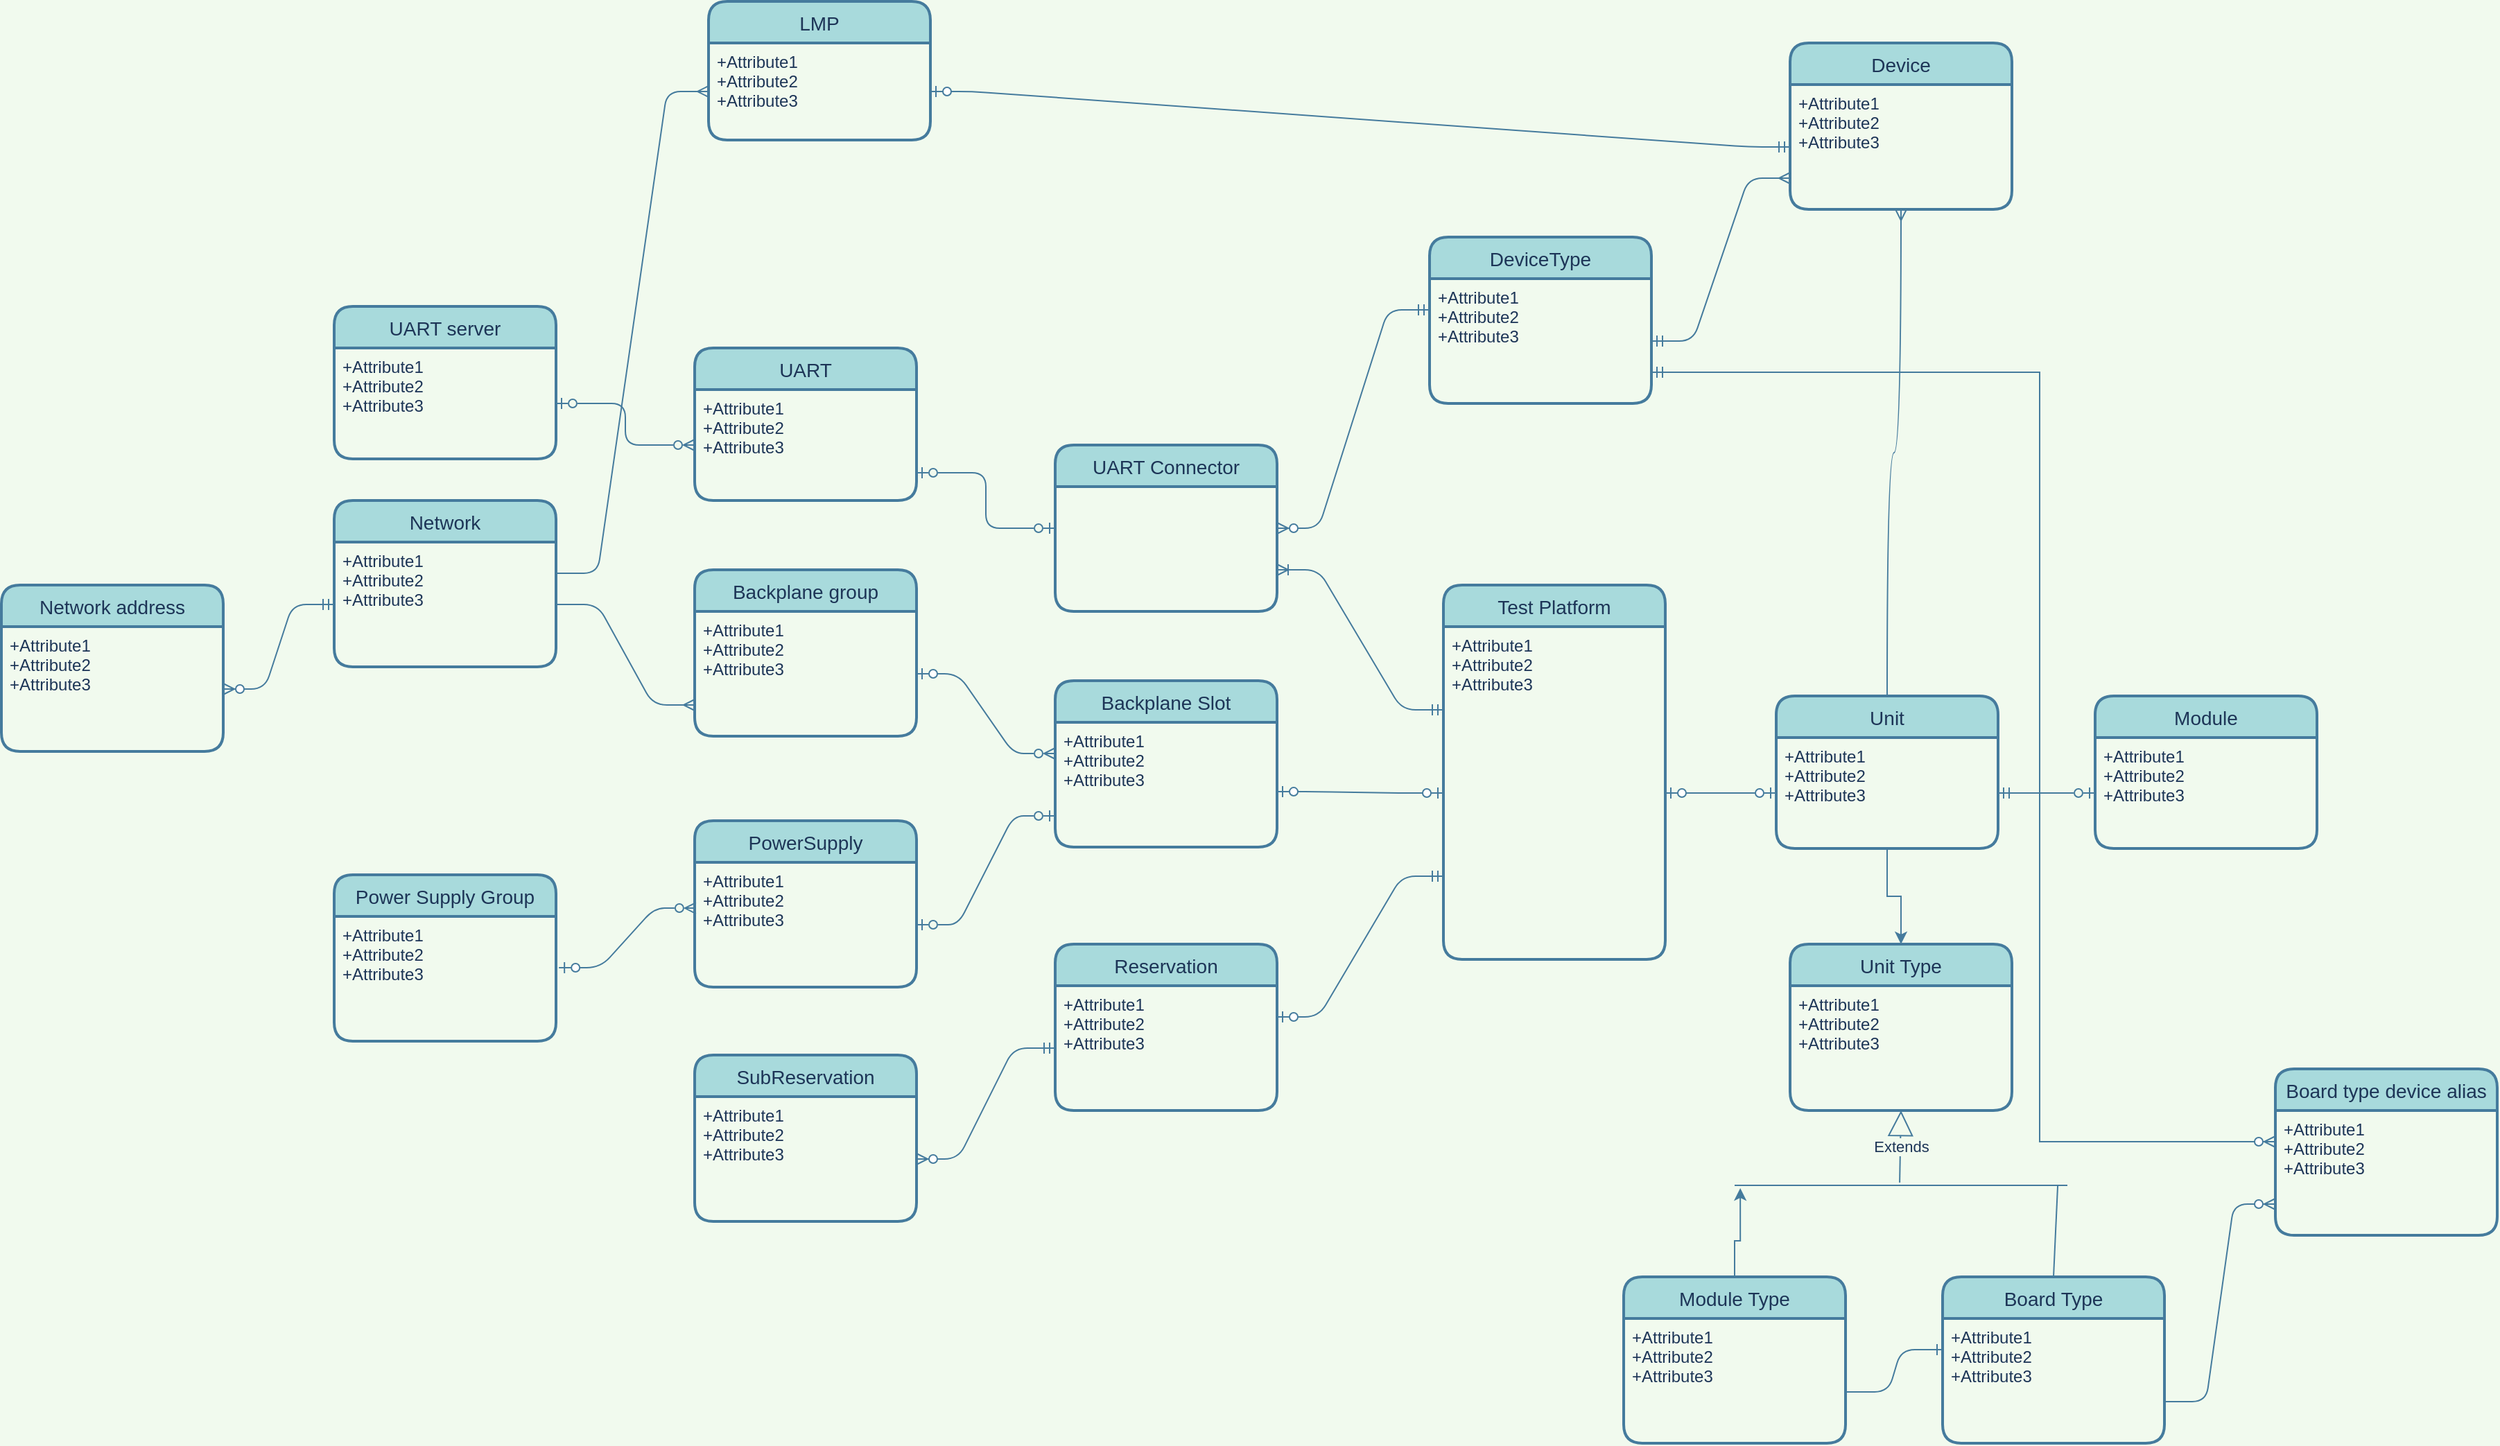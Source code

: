 <mxfile version="15.2.7" type="device"><diagram id="6sMQ5dmcHRpXuZBFNezs" name="Page-1"><mxGraphModel dx="2955" dy="1229" grid="1" gridSize="10" guides="1" tooltips="1" connect="1" arrows="1" fold="1" page="1" pageScale="1" pageWidth="1169" pageHeight="827" background="#F1FAEE" math="0" shadow="0"><root><mxCell id="0"/><mxCell id="1" parent="0"/><mxCell id="Nk5pLMNR2XuMKu6LX4S3-46" value="Backplane group" style="swimlane;childLayout=stackLayout;horizontal=1;startSize=30;horizontalStack=0;rounded=1;fontSize=14;fontStyle=0;strokeWidth=2;resizeParent=0;resizeLast=1;shadow=0;dashed=0;align=center;fillColor=#A8DADC;strokeColor=#457B9D;fontColor=#1D3557;" parent="1" vertex="1"><mxGeometry x="80" y="1010" width="160" height="120" as="geometry"/></mxCell><mxCell id="Nk5pLMNR2XuMKu6LX4S3-47" value="+Attribute1&#10;+Attribute2&#10;+Attribute3" style="align=left;strokeColor=none;fillColor=none;spacingLeft=4;fontSize=12;verticalAlign=top;resizable=0;rotatable=0;part=1;fontColor=#1D3557;" parent="Nk5pLMNR2XuMKu6LX4S3-46" vertex="1"><mxGeometry y="30" width="160" height="90" as="geometry"/></mxCell><mxCell id="Nk5pLMNR2XuMKu6LX4S3-44" value="Backplane Slot" style="swimlane;childLayout=stackLayout;horizontal=1;startSize=30;horizontalStack=0;rounded=1;fontSize=14;fontStyle=0;strokeWidth=2;resizeParent=0;resizeLast=1;shadow=0;dashed=0;align=center;fillColor=#A8DADC;strokeColor=#457B9D;fontColor=#1D3557;" parent="1" vertex="1"><mxGeometry x="340" y="1090" width="160" height="120" as="geometry"/></mxCell><mxCell id="Nk5pLMNR2XuMKu6LX4S3-45" value="+Attribute1&#10;+Attribute2&#10;+Attribute3" style="align=left;strokeColor=none;fillColor=none;spacingLeft=4;fontSize=12;verticalAlign=top;resizable=0;rotatable=0;part=1;fontColor=#1D3557;" parent="Nk5pLMNR2XuMKu6LX4S3-44" vertex="1"><mxGeometry y="30" width="160" height="90" as="geometry"/></mxCell><mxCell id="Nk5pLMNR2XuMKu6LX4S3-62" value="" style="edgeStyle=entityRelationEdgeStyle;fontSize=12;html=1;endArrow=ERzeroToMany;endFill=0;entryX=0;entryY=0.25;entryDx=0;entryDy=0;startArrow=ERzeroToOne;startFill=1;strokeColor=#457B9D;fontColor=#1D3557;labelBackgroundColor=#F1FAEE;" parent="1" source="Nk5pLMNR2XuMKu6LX4S3-47" target="Nk5pLMNR2XuMKu6LX4S3-45" edge="1"><mxGeometry width="100" height="100" relative="1" as="geometry"><mxPoint x="340" y="272.5" as="sourcePoint"/><mxPoint x="480" y="282.5" as="targetPoint"/></mxGeometry></mxCell><mxCell id="Nk5pLMNR2XuMKu6LX4S3-68" value="" style="edgeStyle=entityRelationEdgeStyle;fontSize=12;html=1;endArrow=ERzeroToOne;endFill=1;entryX=0;entryY=0.5;entryDx=0;entryDy=0;exitX=1;exitY=0.556;exitDx=0;exitDy=0;exitPerimeter=0;strokeColor=#457B9D;fontColor=#1D3557;startArrow=ERzeroToOne;startFill=1;labelBackgroundColor=#F1FAEE;" parent="1" source="Nk5pLMNR2XuMKu6LX4S3-45" target="PZfQZWNenDgc0RnsTdh2-2" edge="1"><mxGeometry width="100" height="100" relative="1" as="geometry"><mxPoint x="640" y="390" as="sourcePoint"/><mxPoint x="670" y="325" as="targetPoint"/></mxGeometry></mxCell><mxCell id="Nk5pLMNR2XuMKu6LX4S3-69" value="Unit" style="swimlane;childLayout=stackLayout;horizontal=1;startSize=30;horizontalStack=0;rounded=1;fontSize=14;fontStyle=0;strokeWidth=2;resizeParent=0;resizeLast=1;shadow=0;dashed=0;align=center;fillColor=#A8DADC;strokeColor=#457B9D;fontColor=#1D3557;" parent="1" vertex="1"><mxGeometry x="860" y="1101" width="160" height="110" as="geometry"/></mxCell><mxCell id="Nk5pLMNR2XuMKu6LX4S3-70" value="+Attribute1&#10;+Attribute2&#10;+Attribute3" style="align=left;strokeColor=none;fillColor=none;spacingLeft=4;fontSize=12;verticalAlign=top;resizable=0;rotatable=0;part=1;fontColor=#1D3557;" parent="Nk5pLMNR2XuMKu6LX4S3-69" vertex="1"><mxGeometry y="30" width="160" height="80" as="geometry"/></mxCell><mxCell id="Nk5pLMNR2XuMKu6LX4S3-75" value="" style="edgeStyle=entityRelationEdgeStyle;orthogonalLoop=1;jettySize=auto;html=1;fontSize=12;startArrow=ERmandOne;endArrow=ERzeroToOne;endFill=0;strokeColor=#457B9D;fontColor=#1D3557;exitX=1;exitY=0.5;exitDx=0;exitDy=0;labelBackgroundColor=#F1FAEE;" parent="1" source="Nk5pLMNR2XuMKu6LX4S3-70" target="Nk5pLMNR2XuMKu6LX4S3-72" edge="1"><mxGeometry relative="1" as="geometry"><mxPoint x="1110" y="377.5" as="sourcePoint"/></mxGeometry></mxCell><mxCell id="Nk5pLMNR2XuMKu6LX4S3-71" value="Module" style="swimlane;childLayout=stackLayout;horizontal=1;startSize=30;horizontalStack=0;rounded=1;fontSize=14;fontStyle=0;strokeWidth=2;resizeParent=0;resizeLast=1;shadow=0;dashed=0;align=center;fillColor=#A8DADC;strokeColor=#457B9D;fontColor=#1D3557;" parent="1" vertex="1"><mxGeometry x="1090" y="1101" width="160" height="110" as="geometry"/></mxCell><mxCell id="Nk5pLMNR2XuMKu6LX4S3-72" value="+Attribute1&#10;+Attribute2&#10;+Attribute3" style="align=left;strokeColor=none;fillColor=none;spacingLeft=4;fontSize=12;verticalAlign=top;resizable=0;rotatable=0;part=1;fontColor=#1D3557;" parent="Nk5pLMNR2XuMKu6LX4S3-71" vertex="1"><mxGeometry y="30" width="160" height="80" as="geometry"/></mxCell><mxCell id="Nk5pLMNR2XuMKu6LX4S3-76" value="PowerSupply" style="swimlane;childLayout=stackLayout;horizontal=1;startSize=30;horizontalStack=0;rounded=1;fontSize=14;fontStyle=0;strokeWidth=2;resizeParent=0;resizeLast=1;shadow=0;dashed=0;align=center;fillColor=#A8DADC;strokeColor=#457B9D;fontColor=#1D3557;" parent="1" vertex="1"><mxGeometry x="80" y="1191" width="160" height="120" as="geometry"/></mxCell><mxCell id="Nk5pLMNR2XuMKu6LX4S3-77" value="+Attribute1&#10;+Attribute2&#10;+Attribute3" style="align=left;strokeColor=none;fillColor=none;spacingLeft=4;fontSize=12;verticalAlign=top;resizable=0;rotatable=0;part=1;fontColor=#1D3557;" parent="Nk5pLMNR2XuMKu6LX4S3-76" vertex="1"><mxGeometry y="30" width="160" height="90" as="geometry"/></mxCell><mxCell id="Nk5pLMNR2XuMKu6LX4S3-78" value="" style="edgeStyle=entityRelationEdgeStyle;orthogonalLoop=1;jettySize=auto;html=1;fontSize=12;startArrow=ERzeroToOne;startFill=0;endArrow=ERzeroToOne;endFill=0;entryX=0;entryY=0.75;entryDx=0;entryDy=0;strokeColor=#457B9D;fontColor=#1D3557;labelBackgroundColor=#F1FAEE;" parent="1" source="Nk5pLMNR2XuMKu6LX4S3-77" target="Nk5pLMNR2XuMKu6LX4S3-45" edge="1"><mxGeometry relative="1" as="geometry"/></mxCell><mxCell id="OhX7KAYPV6jULCx1rX-J-4" value="Board type device alias" style="swimlane;childLayout=stackLayout;horizontal=1;startSize=30;horizontalStack=0;rounded=1;fontSize=14;fontStyle=0;strokeWidth=2;resizeParent=0;resizeLast=1;shadow=0;dashed=0;align=center;fillColor=#A8DADC;strokeColor=#457B9D;fontColor=#1D3557;" parent="1" vertex="1"><mxGeometry x="1220" y="1370" width="160" height="120" as="geometry"/></mxCell><mxCell id="OhX7KAYPV6jULCx1rX-J-5" value="+Attribute1&#10;+Attribute2&#10;+Attribute3" style="align=left;strokeColor=none;fillColor=none;spacingLeft=4;fontSize=12;verticalAlign=top;resizable=0;rotatable=0;part=1;fontColor=#1D3557;" parent="OhX7KAYPV6jULCx1rX-J-4" vertex="1"><mxGeometry y="30" width="160" height="90" as="geometry"/></mxCell><mxCell id="lPTxgjq9LakvXI0zyunq-6" value="LMP" style="swimlane;childLayout=stackLayout;horizontal=1;startSize=30;horizontalStack=0;rounded=1;fontSize=14;fontStyle=0;strokeWidth=2;resizeParent=0;resizeLast=1;shadow=0;dashed=0;align=center;fillColor=#A8DADC;strokeColor=#457B9D;fontColor=#1D3557;" parent="1" vertex="1"><mxGeometry x="90" y="600" width="160" height="100" as="geometry"/></mxCell><mxCell id="lPTxgjq9LakvXI0zyunq-7" value="+Attribute1&#10;+Attribute2&#10;+Attribute3" style="align=left;strokeColor=none;fillColor=none;spacingLeft=4;fontSize=12;verticalAlign=top;resizable=0;rotatable=0;part=1;fontColor=#1D3557;" parent="lPTxgjq9LakvXI0zyunq-6" vertex="1"><mxGeometry y="30" width="160" height="70" as="geometry"/></mxCell><mxCell id="lPTxgjq9LakvXI0zyunq-9" value="UART" style="swimlane;childLayout=stackLayout;horizontal=1;startSize=30;horizontalStack=0;rounded=1;fontSize=14;fontStyle=0;strokeWidth=2;resizeParent=0;resizeLast=1;shadow=0;dashed=0;align=center;fillColor=#A8DADC;strokeColor=#457B9D;fontColor=#1D3557;" parent="1" vertex="1"><mxGeometry x="80" y="850" width="160" height="110" as="geometry"/></mxCell><mxCell id="lPTxgjq9LakvXI0zyunq-10" value="+Attribute1&#10;+Attribute2&#10;+Attribute3" style="align=left;strokeColor=none;fillColor=none;spacingLeft=4;fontSize=12;verticalAlign=top;resizable=0;rotatable=0;part=1;fontColor=#1D3557;" parent="lPTxgjq9LakvXI0zyunq-9" vertex="1"><mxGeometry y="30" width="160" height="80" as="geometry"/></mxCell><mxCell id="lPTxgjq9LakvXI0zyunq-11" style="edgeStyle=orthogonalEdgeStyle;rounded=1;orthogonalLoop=1;jettySize=auto;html=1;exitX=1;exitY=0.75;exitDx=0;exitDy=0;entryX=0;entryY=0.5;entryDx=0;entryDy=0;startArrow=ERzeroToOne;startFill=0;endArrow=ERzeroToOne;endFill=0;strokeColor=#457B9D;fontColor=#1D3557;labelBackgroundColor=#F1FAEE;" parent="1" source="lPTxgjq9LakvXI0zyunq-10" target="PZfQZWNenDgc0RnsTdh2-36" edge="1"><mxGeometry relative="1" as="geometry"><mxPoint x="710" y="240" as="targetPoint"/><mxPoint x="470" y="840" as="sourcePoint"/></mxGeometry></mxCell><mxCell id="lPTxgjq9LakvXI0zyunq-14" value="" style="edgeStyle=entityRelationEdgeStyle;fontSize=12;html=1;endArrow=ERmandOne;startArrow=ERzeroToOne;fontColor=#1D3557;strokeColor=#457B9D;fillColor=#A8DADC;exitX=1;exitY=0.5;exitDx=0;exitDy=0;entryX=0;entryY=0.5;entryDx=0;entryDy=0;endFill=0;startFill=1;labelBackgroundColor=#F1FAEE;" parent="1" source="lPTxgjq9LakvXI0zyunq-7" target="lPTxgjq9LakvXI0zyunq-26" edge="1"><mxGeometry width="100" height="100" relative="1" as="geometry"><mxPoint x="860" y="170" as="sourcePoint"/><mxPoint x="670" y="297.5" as="targetPoint"/></mxGeometry></mxCell><mxCell id="lPTxgjq9LakvXI0zyunq-17" value="UART server" style="swimlane;childLayout=stackLayout;horizontal=1;startSize=30;horizontalStack=0;rounded=1;fontSize=14;fontStyle=0;strokeWidth=2;resizeParent=0;resizeLast=1;shadow=0;dashed=0;align=center;sketch=0;fontColor=#1D3557;fillColor=#A8DADC;strokeColor=#457B9D;" parent="1" vertex="1"><mxGeometry x="-180" y="820" width="160" height="110" as="geometry"/></mxCell><mxCell id="lPTxgjq9LakvXI0zyunq-18" value="+Attribute1&#10;+Attribute2&#10;+Attribute3" style="align=left;strokeColor=none;fillColor=none;spacingLeft=4;fontSize=12;verticalAlign=top;resizable=0;rotatable=0;part=1;fontColor=#1D3557;" parent="lPTxgjq9LakvXI0zyunq-17" vertex="1"><mxGeometry y="30" width="160" height="80" as="geometry"/></mxCell><mxCell id="lPTxgjq9LakvXI0zyunq-19" style="edgeStyle=orthogonalEdgeStyle;curved=0;rounded=1;sketch=0;orthogonalLoop=1;jettySize=auto;html=1;exitX=1;exitY=0.5;exitDx=0;exitDy=0;fontColor=#1D3557;startArrow=ERzeroToOne;startFill=0;endArrow=ERzeroToMany;endFill=0;strokeColor=#457B9D;fillColor=#A8DADC;labelBackgroundColor=#F1FAEE;" parent="1" source="lPTxgjq9LakvXI0zyunq-18" target="lPTxgjq9LakvXI0zyunq-10" edge="1"><mxGeometry relative="1" as="geometry"/></mxCell><mxCell id="lPTxgjq9LakvXI0zyunq-25" value="Device" style="swimlane;childLayout=stackLayout;horizontal=1;startSize=30;horizontalStack=0;rounded=1;fontSize=14;fontStyle=0;strokeWidth=2;resizeParent=0;resizeLast=1;shadow=0;dashed=0;align=center;sketch=0;fontColor=#1D3557;fillColor=#A8DADC;strokeColor=#457B9D;" parent="1" vertex="1"><mxGeometry x="870" y="630" width="160" height="120" as="geometry"/></mxCell><mxCell id="lPTxgjq9LakvXI0zyunq-26" value="+Attribute1&#10;+Attribute2&#10;+Attribute3" style="align=left;strokeColor=none;fillColor=none;spacingLeft=4;fontSize=12;verticalAlign=top;resizable=0;rotatable=0;part=1;fontColor=#1D3557;" parent="lPTxgjq9LakvXI0zyunq-25" vertex="1"><mxGeometry y="30" width="160" height="90" as="geometry"/></mxCell><mxCell id="PZfQZWNenDgc0RnsTdh2-1" value="Test Platform" style="swimlane;childLayout=stackLayout;horizontal=1;startSize=30;horizontalStack=0;rounded=1;fontSize=14;fontStyle=0;strokeWidth=2;resizeParent=0;resizeLast=1;shadow=0;dashed=0;align=center;fillColor=#A8DADC;strokeColor=#457B9D;fontColor=#1D3557;" parent="1" vertex="1"><mxGeometry x="620" y="1021" width="160" height="270" as="geometry"/></mxCell><mxCell id="PZfQZWNenDgc0RnsTdh2-2" value="+Attribute1&#10;+Attribute2&#10;+Attribute3" style="align=left;strokeColor=none;fillColor=none;spacingLeft=4;fontSize=12;verticalAlign=top;resizable=0;rotatable=0;part=1;fontColor=#1D3557;" parent="PZfQZWNenDgc0RnsTdh2-1" vertex="1"><mxGeometry y="30" width="160" height="240" as="geometry"/></mxCell><mxCell id="PZfQZWNenDgc0RnsTdh2-4" value="Reservation" style="swimlane;childLayout=stackLayout;horizontal=1;startSize=30;horizontalStack=0;rounded=1;fontSize=14;fontStyle=0;strokeWidth=2;resizeParent=0;resizeLast=1;shadow=0;dashed=0;align=center;fillColor=#A8DADC;strokeColor=#457B9D;fontColor=#1D3557;" parent="1" vertex="1"><mxGeometry x="340" y="1280" width="160" height="120" as="geometry"/></mxCell><mxCell id="PZfQZWNenDgc0RnsTdh2-5" value="+Attribute1&#10;+Attribute2&#10;+Attribute3" style="align=left;strokeColor=none;fillColor=none;spacingLeft=4;fontSize=12;verticalAlign=top;resizable=0;rotatable=0;part=1;fontColor=#1D3557;" parent="PZfQZWNenDgc0RnsTdh2-4" vertex="1"><mxGeometry y="30" width="160" height="90" as="geometry"/></mxCell><mxCell id="PZfQZWNenDgc0RnsTdh2-7" value="" style="edgeStyle=entityRelationEdgeStyle;fontSize=12;html=1;endArrow=ERmandOne;endFill=0;exitX=1;exitY=0.25;exitDx=0;exitDy=0;startArrow=ERzeroToOne;startFill=1;entryX=0;entryY=0.75;entryDx=0;entryDy=0;labelBackgroundColor=#F1FAEE;strokeColor=#457B9D;fontColor=#1D3557;" parent="1" source="PZfQZWNenDgc0RnsTdh2-5" target="PZfQZWNenDgc0RnsTdh2-2" edge="1"><mxGeometry width="100" height="100" relative="1" as="geometry"><mxPoint x="535" y="940" as="sourcePoint"/><mxPoint x="610" y="1110" as="targetPoint"/></mxGeometry></mxCell><mxCell id="PZfQZWNenDgc0RnsTdh2-11" value="SubReservation" style="swimlane;childLayout=stackLayout;horizontal=1;startSize=30;horizontalStack=0;rounded=1;fontSize=14;fontStyle=0;strokeWidth=2;resizeParent=0;resizeLast=1;shadow=0;dashed=0;align=center;fillColor=#A8DADC;strokeColor=#457B9D;fontColor=#1D3557;" parent="1" vertex="1"><mxGeometry x="80" y="1360" width="160" height="120" as="geometry"/></mxCell><mxCell id="PZfQZWNenDgc0RnsTdh2-12" value="+Attribute1&#10;+Attribute2&#10;+Attribute3" style="align=left;strokeColor=none;fillColor=none;spacingLeft=4;fontSize=12;verticalAlign=top;resizable=0;rotatable=0;part=1;fontColor=#1D3557;" parent="PZfQZWNenDgc0RnsTdh2-11" vertex="1"><mxGeometry y="30" width="160" height="90" as="geometry"/></mxCell><mxCell id="PZfQZWNenDgc0RnsTdh2-13" value="" style="edgeStyle=entityRelationEdgeStyle;fontSize=12;html=1;endArrow=ERzeroToMany;startArrow=ERmandOne;entryX=1;entryY=0.5;entryDx=0;entryDy=0;exitX=0;exitY=0.5;exitDx=0;exitDy=0;labelBackgroundColor=#F1FAEE;strokeColor=#457B9D;fontColor=#1D3557;" parent="1" source="PZfQZWNenDgc0RnsTdh2-5" target="PZfQZWNenDgc0RnsTdh2-12" edge="1"><mxGeometry width="100" height="100" relative="1" as="geometry"><mxPoint x="510" y="280" as="sourcePoint"/><mxPoint x="260" y="560" as="targetPoint"/></mxGeometry></mxCell><mxCell id="PZfQZWNenDgc0RnsTdh2-17" value="" style="edgeStyle=entityRelationEdgeStyle;fontSize=12;html=1;endArrow=ERzeroToOne;startArrow=ERzeroToOne;entryX=0;entryY=0.5;entryDx=0;entryDy=0;endFill=1;labelBackgroundColor=#F1FAEE;strokeColor=#457B9D;fontColor=#1D3557;" parent="1" source="PZfQZWNenDgc0RnsTdh2-2" target="Nk5pLMNR2XuMKu6LX4S3-70" edge="1"><mxGeometry width="100" height="100" relative="1" as="geometry"><mxPoint x="1050" y="730" as="sourcePoint"/><mxPoint x="1150" y="630" as="targetPoint"/></mxGeometry></mxCell><mxCell id="PZfQZWNenDgc0RnsTdh2-36" value="UART Connector" style="swimlane;childLayout=stackLayout;horizontal=1;startSize=30;horizontalStack=0;rounded=1;fontSize=14;fontStyle=0;strokeWidth=2;resizeParent=0;resizeLast=1;shadow=0;dashed=0;align=center;fillColor=#A8DADC;strokeColor=#457B9D;fontColor=#1D3557;" parent="1" vertex="1"><mxGeometry x="340" y="920" width="160" height="120" as="geometry"/></mxCell><mxCell id="PZfQZWNenDgc0RnsTdh2-39" value="" style="edgeStyle=entityRelationEdgeStyle;fontSize=12;html=1;endArrow=ERoneToMany;entryX=1;entryY=0.75;entryDx=0;entryDy=0;exitX=0;exitY=0.25;exitDx=0;exitDy=0;endFill=0;startArrow=ERmandOne;startFill=0;labelBackgroundColor=#F1FAEE;strokeColor=#457B9D;fontColor=#1D3557;" parent="1" source="PZfQZWNenDgc0RnsTdh2-2" target="PZfQZWNenDgc0RnsTdh2-36" edge="1"><mxGeometry width="100" height="100" relative="1" as="geometry"><mxPoint x="470" y="980" as="sourcePoint"/><mxPoint x="570" y="880" as="targetPoint"/></mxGeometry></mxCell><mxCell id="PZfQZWNenDgc0RnsTdh2-42" value="DeviceType" style="swimlane;childLayout=stackLayout;horizontal=1;startSize=30;horizontalStack=0;rounded=1;fontSize=14;fontStyle=0;strokeWidth=2;resizeParent=0;resizeLast=1;shadow=0;dashed=0;align=center;fillColor=#A8DADC;strokeColor=#457B9D;fontColor=#1D3557;" parent="1" vertex="1"><mxGeometry x="610" y="770" width="160" height="120" as="geometry"/></mxCell><mxCell id="PZfQZWNenDgc0RnsTdh2-43" value="+Attribute1&#10;+Attribute2&#10;+Attribute3" style="align=left;strokeColor=none;fillColor=none;spacingLeft=4;fontSize=12;verticalAlign=top;resizable=0;rotatable=0;part=1;fontColor=#1D3557;" parent="PZfQZWNenDgc0RnsTdh2-42" vertex="1"><mxGeometry y="30" width="160" height="90" as="geometry"/></mxCell><mxCell id="PZfQZWNenDgc0RnsTdh2-44" value="" style="edgeStyle=entityRelationEdgeStyle;fontSize=12;html=1;endArrow=ERzeroToMany;startArrow=ERmandOne;entryX=1;entryY=0.5;entryDx=0;entryDy=0;exitX=0;exitY=0.25;exitDx=0;exitDy=0;startFill=0;endFill=1;labelBackgroundColor=#F1FAEE;strokeColor=#457B9D;fontColor=#1D3557;" parent="1" source="PZfQZWNenDgc0RnsTdh2-43" target="PZfQZWNenDgc0RnsTdh2-36" edge="1"><mxGeometry width="100" height="100" relative="1" as="geometry"><mxPoint x="990" y="1170" as="sourcePoint"/><mxPoint x="1090" y="1070" as="targetPoint"/></mxGeometry></mxCell><mxCell id="PZfQZWNenDgc0RnsTdh2-45" value="" style="edgeStyle=entityRelationEdgeStyle;fontSize=12;html=1;endArrow=ERmany;startArrow=ERmandOne;entryX=0;entryY=0.75;entryDx=0;entryDy=0;exitX=1;exitY=0.5;exitDx=0;exitDy=0;startFill=0;labelBackgroundColor=#F1FAEE;strokeColor=#457B9D;fontColor=#1D3557;" parent="1" source="PZfQZWNenDgc0RnsTdh2-43" target="lPTxgjq9LakvXI0zyunq-26" edge="1"><mxGeometry width="100" height="100" relative="1" as="geometry"><mxPoint x="990" y="1170" as="sourcePoint"/><mxPoint x="1090" y="1070" as="targetPoint"/></mxGeometry></mxCell><mxCell id="PZfQZWNenDgc0RnsTdh2-46" value="" style="edgeStyle=entityRelationEdgeStyle;fontSize=12;html=1;endArrow=ERzeroToMany;startArrow=none;entryX=0;entryY=0.75;entryDx=0;entryDy=0;exitX=1;exitY=0.75;exitDx=0;exitDy=0;labelBackgroundColor=#F1FAEE;strokeColor=#457B9D;fontColor=#1D3557;" parent="1" source="OhX7KAYPV6jULCx1rX-J-2" target="OhX7KAYPV6jULCx1rX-J-5" edge="1"><mxGeometry width="100" height="100" relative="1" as="geometry"><mxPoint x="1350" y="1190" as="sourcePoint"/><mxPoint x="1450" y="1090" as="targetPoint"/></mxGeometry></mxCell><mxCell id="OhX7KAYPV6jULCx1rX-J-2" value="Board Type" style="swimlane;childLayout=stackLayout;horizontal=1;startSize=30;horizontalStack=0;rounded=1;fontSize=14;fontStyle=0;strokeWidth=2;resizeParent=0;resizeLast=1;shadow=0;dashed=0;align=center;fillColor=#A8DADC;strokeColor=#457B9D;fontColor=#1D3557;" parent="1" vertex="1"><mxGeometry x="980" y="1520" width="160" height="120" as="geometry"/></mxCell><mxCell id="OhX7KAYPV6jULCx1rX-J-3" value="+Attribute1&#10;+Attribute2&#10;+Attribute3" style="align=left;strokeColor=none;fillColor=none;spacingLeft=4;fontSize=12;verticalAlign=top;resizable=0;rotatable=0;part=1;fontColor=#1D3557;" parent="OhX7KAYPV6jULCx1rX-J-2" vertex="1"><mxGeometry y="30" width="160" height="90" as="geometry"/></mxCell><mxCell id="PZfQZWNenDgc0RnsTdh2-48" value="" style="edgeStyle=orthogonalEdgeStyle;fontSize=12;html=1;endArrow=none;endFill=0;exitX=0.5;exitY=1;exitDx=0;exitDy=0;startArrow=ERmany;startFill=0;strokeColor=#457B9D;fontColor=#1D3557;jumpStyle=none;shadow=0;curved=1;entryX=0.5;entryY=0;entryDx=0;entryDy=0;labelBackgroundColor=#F1FAEE;" parent="1" source="lPTxgjq9LakvXI0zyunq-26" target="Nk5pLMNR2XuMKu6LX4S3-69" edge="1"><mxGeometry width="100" height="100" relative="1" as="geometry"><mxPoint x="1070" y="810" as="sourcePoint"/><mxPoint x="1060" y="1050" as="targetPoint"/></mxGeometry></mxCell><mxCell id="nqNR8z3QMo4KgqoaMpbW-2" value="Unit Type" style="swimlane;childLayout=stackLayout;horizontal=1;startSize=30;horizontalStack=0;rounded=1;fontSize=14;fontStyle=0;strokeWidth=2;resizeParent=0;resizeLast=1;shadow=0;dashed=0;align=center;fillColor=#A8DADC;strokeColor=#457B9D;fontColor=#1D3557;" parent="1" vertex="1"><mxGeometry x="870" y="1280" width="160" height="120" as="geometry"/></mxCell><mxCell id="nqNR8z3QMo4KgqoaMpbW-3" value="+Attribute1&#10;+Attribute2&#10;+Attribute3" style="align=left;strokeColor=none;fillColor=none;spacingLeft=4;fontSize=12;verticalAlign=top;resizable=0;rotatable=0;part=1;fontColor=#1D3557;" parent="nqNR8z3QMo4KgqoaMpbW-2" vertex="1"><mxGeometry y="30" width="160" height="90" as="geometry"/></mxCell><mxCell id="nqNR8z3QMo4KgqoaMpbW-5" value="Extends" style="endArrow=block;endSize=16;endFill=0;html=1;entryX=0.5;entryY=1;entryDx=0;entryDy=0;exitX=0.496;exitY=0.25;exitDx=0;exitDy=0;exitPerimeter=0;labelBackgroundColor=#F1FAEE;strokeColor=#457B9D;fontColor=#1D3557;" parent="1" source="nqNR8z3QMo4KgqoaMpbW-7" target="nqNR8z3QMo4KgqoaMpbW-3" edge="1"><mxGeometry width="160" relative="1" as="geometry"><mxPoint x="950" y="1460" as="sourcePoint"/><mxPoint x="960" y="1420" as="targetPoint"/></mxGeometry></mxCell><mxCell id="nqNR8z3QMo4KgqoaMpbW-7" value="" style="line;strokeWidth=1;fillColor=none;align=left;verticalAlign=middle;spacingTop=-1;spacingLeft=3;spacingRight=3;rotatable=0;labelPosition=right;points=[];portConstraint=eastwest;labelBackgroundColor=#F1FAEE;strokeColor=#457B9D;fontColor=#1D3557;" parent="1" vertex="1"><mxGeometry x="830" y="1450" width="240" height="8" as="geometry"/></mxCell><mxCell id="nqNR8z3QMo4KgqoaMpbW-8" value="" style="endArrow=none;html=1;rounded=0;entryX=0.971;entryY=0.5;entryDx=0;entryDy=0;entryPerimeter=0;exitX=0.5;exitY=0;exitDx=0;exitDy=0;labelBackgroundColor=#F1FAEE;strokeColor=#457B9D;fontColor=#1D3557;" parent="1" source="OhX7KAYPV6jULCx1rX-J-2" target="nqNR8z3QMo4KgqoaMpbW-7" edge="1"><mxGeometry relative="1" as="geometry"><mxPoint x="740" y="1400" as="sourcePoint"/><mxPoint x="900" y="1400" as="targetPoint"/></mxGeometry></mxCell><mxCell id="nqNR8z3QMo4KgqoaMpbW-9" style="edgeStyle=orthogonalEdgeStyle;rounded=0;orthogonalLoop=1;jettySize=auto;html=1;exitX=0.5;exitY=1;exitDx=0;exitDy=0;labelBackgroundColor=#F1FAEE;strokeColor=#457B9D;fontColor=#1D3557;" parent="1" source="Nk5pLMNR2XuMKu6LX4S3-70" target="nqNR8z3QMo4KgqoaMpbW-2" edge="1"><mxGeometry relative="1" as="geometry"/></mxCell><mxCell id="nqNR8z3QMo4KgqoaMpbW-12" style="edgeStyle=orthogonalEdgeStyle;rounded=0;orthogonalLoop=1;jettySize=auto;html=1;exitX=0.5;exitY=0;exitDx=0;exitDy=0;entryX=0.017;entryY=0.75;entryDx=0;entryDy=0;entryPerimeter=0;labelBackgroundColor=#F1FAEE;strokeColor=#457B9D;fontColor=#1D3557;" parent="1" source="nqNR8z3QMo4KgqoaMpbW-10" target="nqNR8z3QMo4KgqoaMpbW-7" edge="1"><mxGeometry relative="1" as="geometry"><Array as="points"><mxPoint x="830" y="1494"/><mxPoint x="834" y="1494"/></Array></mxGeometry></mxCell><mxCell id="nqNR8z3QMo4KgqoaMpbW-10" value="Module Type" style="swimlane;childLayout=stackLayout;horizontal=1;startSize=30;horizontalStack=0;rounded=1;fontSize=14;fontStyle=0;strokeWidth=2;resizeParent=0;resizeLast=1;shadow=0;dashed=0;align=center;fillColor=#A8DADC;strokeColor=#457B9D;fontColor=#1D3557;" parent="1" vertex="1"><mxGeometry x="750" y="1520" width="160" height="120" as="geometry"/></mxCell><mxCell id="nqNR8z3QMo4KgqoaMpbW-11" value="+Attribute1&#10;+Attribute2&#10;+Attribute3" style="align=left;strokeColor=none;fillColor=none;spacingLeft=4;fontSize=12;verticalAlign=top;resizable=0;rotatable=0;part=1;fontColor=#1D3557;" parent="nqNR8z3QMo4KgqoaMpbW-10" vertex="1"><mxGeometry y="30" width="160" height="90" as="geometry"/></mxCell><mxCell id="nqNR8z3QMo4KgqoaMpbW-13" style="edgeStyle=orthogonalEdgeStyle;rounded=0;orthogonalLoop=1;jettySize=auto;html=1;exitX=1;exitY=0.75;exitDx=0;exitDy=0;entryX=0;entryY=0.25;entryDx=0;entryDy=0;endArrow=ERzeroToMany;endFill=1;startArrow=ERmandOne;startFill=0;labelBackgroundColor=#F1FAEE;strokeColor=#457B9D;fontColor=#1D3557;" parent="1" source="PZfQZWNenDgc0RnsTdh2-43" target="OhX7KAYPV6jULCx1rX-J-5" edge="1"><mxGeometry relative="1" as="geometry"><Array as="points"><mxPoint x="1050" y="868"/><mxPoint x="1050" y="1423"/></Array></mxGeometry></mxCell><mxCell id="nqNR8z3QMo4KgqoaMpbW-23" value="" style="edgeStyle=entityRelationEdgeStyle;fontSize=12;html=1;endArrow=ERone;endFill=1;entryX=0;entryY=0.25;entryDx=0;entryDy=0;exitX=1.006;exitY=0.589;exitDx=0;exitDy=0;exitPerimeter=0;labelBackgroundColor=#F1FAEE;strokeColor=#457B9D;fontColor=#1D3557;" parent="1" source="nqNR8z3QMo4KgqoaMpbW-11" target="OhX7KAYPV6jULCx1rX-J-3" edge="1"><mxGeometry width="100" height="100" relative="1" as="geometry"><mxPoint x="880" y="1680" as="sourcePoint"/><mxPoint x="980" y="1580" as="targetPoint"/></mxGeometry></mxCell><mxCell id="nqNR8z3QMo4KgqoaMpbW-24" value="Power Supply Group" style="swimlane;childLayout=stackLayout;horizontal=1;startSize=30;horizontalStack=0;rounded=1;fontSize=14;fontStyle=0;strokeWidth=2;resizeParent=0;resizeLast=1;shadow=0;dashed=0;align=center;fillColor=#A8DADC;strokeColor=#457B9D;fontColor=#1D3557;" parent="1" vertex="1"><mxGeometry x="-180" y="1230" width="160" height="120" as="geometry"/></mxCell><mxCell id="nqNR8z3QMo4KgqoaMpbW-25" value="+Attribute1&#10;+Attribute2&#10;+Attribute3" style="align=left;strokeColor=none;fillColor=none;spacingLeft=4;fontSize=12;verticalAlign=top;resizable=0;rotatable=0;part=1;fontColor=#1D3557;" parent="nqNR8z3QMo4KgqoaMpbW-24" vertex="1"><mxGeometry y="30" width="160" height="90" as="geometry"/></mxCell><mxCell id="nqNR8z3QMo4KgqoaMpbW-26" value="" style="edgeStyle=entityRelationEdgeStyle;fontSize=12;html=1;endArrow=ERzeroToMany;endFill=0;entryX=0.006;entryY=0.367;entryDx=0;entryDy=0;startArrow=ERzeroToOne;startFill=1;strokeColor=#457B9D;fontColor=#1D3557;entryPerimeter=0;exitX=1.013;exitY=0.411;exitDx=0;exitDy=0;exitPerimeter=0;labelBackgroundColor=#F1FAEE;" parent="1" source="nqNR8z3QMo4KgqoaMpbW-25" target="Nk5pLMNR2XuMKu6LX4S3-77" edge="1"><mxGeometry width="100" height="100" relative="1" as="geometry"><mxPoint x="10" y="1133.5" as="sourcePoint"/><mxPoint x="90" y="1131" as="targetPoint"/></mxGeometry></mxCell><mxCell id="nqNR8z3QMo4KgqoaMpbW-27" value="Network" style="swimlane;childLayout=stackLayout;horizontal=1;startSize=30;horizontalStack=0;rounded=1;fontSize=14;fontStyle=0;strokeWidth=2;resizeParent=0;resizeLast=1;shadow=0;dashed=0;align=center;fillColor=#A8DADC;strokeColor=#457B9D;fontColor=#1D3557;" parent="1" vertex="1"><mxGeometry x="-180" y="960" width="160" height="120" as="geometry"/></mxCell><mxCell id="nqNR8z3QMo4KgqoaMpbW-28" value="+Attribute1&#10;+Attribute2&#10;+Attribute3" style="align=left;strokeColor=none;fillColor=none;spacingLeft=4;fontSize=12;verticalAlign=top;resizable=0;rotatable=0;part=1;fontColor=#1D3557;" parent="nqNR8z3QMo4KgqoaMpbW-27" vertex="1"><mxGeometry y="30" width="160" height="90" as="geometry"/></mxCell><mxCell id="nqNR8z3QMo4KgqoaMpbW-29" value="" style="edgeStyle=entityRelationEdgeStyle;fontSize=12;html=1;endArrow=ERmany;exitX=1;exitY=0.5;exitDx=0;exitDy=0;entryX=0;entryY=0.75;entryDx=0;entryDy=0;labelBackgroundColor=#F1FAEE;strokeColor=#457B9D;fontColor=#1D3557;" parent="1" source="nqNR8z3QMo4KgqoaMpbW-28" target="Nk5pLMNR2XuMKu6LX4S3-47" edge="1"><mxGeometry width="100" height="100" relative="1" as="geometry"><mxPoint x="610" y="1150" as="sourcePoint"/><mxPoint x="710" y="1050" as="targetPoint"/></mxGeometry></mxCell><mxCell id="U7mVQXBrc0BEKBdy5Ev7-1" value="" style="edgeStyle=entityRelationEdgeStyle;fontSize=12;html=1;endArrow=ERmany;entryX=0;entryY=0.5;entryDx=0;entryDy=0;exitX=1;exitY=0.25;exitDx=0;exitDy=0;labelBackgroundColor=#F1FAEE;strokeColor=#457B9D;fontColor=#1D3557;" edge="1" parent="1" source="nqNR8z3QMo4KgqoaMpbW-28" target="lPTxgjq9LakvXI0zyunq-7"><mxGeometry width="100" height="100" relative="1" as="geometry"><mxPoint x="450" y="700" as="sourcePoint"/><mxPoint x="80" y="1020" as="targetPoint"/></mxGeometry></mxCell><mxCell id="U7mVQXBrc0BEKBdy5Ev7-4" value="Network address" style="swimlane;childLayout=stackLayout;horizontal=1;startSize=30;horizontalStack=0;rounded=1;fontSize=14;fontStyle=0;strokeWidth=2;resizeParent=0;resizeLast=1;shadow=0;dashed=0;align=center;fillColor=#A8DADC;strokeColor=#457B9D;fontColor=#1D3557;" vertex="1" parent="1"><mxGeometry x="-420" y="1021" width="160" height="120" as="geometry"/></mxCell><mxCell id="U7mVQXBrc0BEKBdy5Ev7-5" value="+Attribute1&#10;+Attribute2&#10;+Attribute3" style="align=left;strokeColor=none;fillColor=none;spacingLeft=4;fontSize=12;verticalAlign=top;resizable=0;rotatable=0;part=1;fontColor=#1D3557;" vertex="1" parent="U7mVQXBrc0BEKBdy5Ev7-4"><mxGeometry y="30" width="160" height="90" as="geometry"/></mxCell><mxCell id="U7mVQXBrc0BEKBdy5Ev7-6" value="" style="edgeStyle=entityRelationEdgeStyle;fontSize=12;html=1;endArrow=ERmandOne;entryX=0;entryY=0.5;entryDx=0;entryDy=0;exitX=1;exitY=0.5;exitDx=0;exitDy=0;endFill=0;startArrow=ERzeroToMany;startFill=1;labelBackgroundColor=#F1FAEE;strokeColor=#457B9D;fontColor=#1D3557;" edge="1" parent="1" source="U7mVQXBrc0BEKBdy5Ev7-5" target="nqNR8z3QMo4KgqoaMpbW-28"><mxGeometry width="100" height="100" relative="1" as="geometry"><mxPoint x="-300" y="1260" as="sourcePoint"/><mxPoint x="-200" y="1160" as="targetPoint"/></mxGeometry></mxCell></root></mxGraphModel></diagram></mxfile>